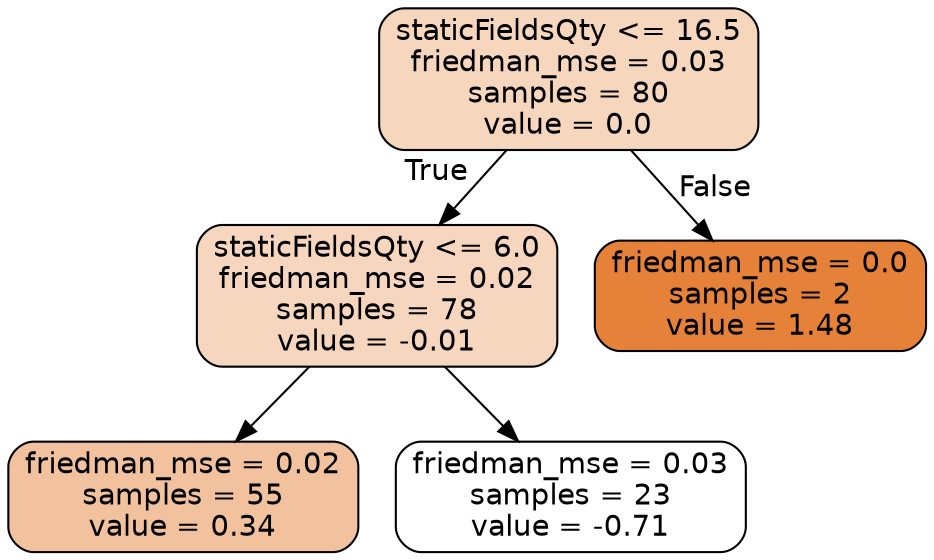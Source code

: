 digraph Tree {
node [shape=box, style="filled, rounded", color="black", fontname="helvetica"] ;
edge [fontname="helvetica"] ;
0 [label="staticFieldsQty <= 16.5\nfriedman_mse = 0.03\nsamples = 80\nvalue = 0.0", fillcolor="#f7d6be"] ;
1 [label="staticFieldsQty <= 6.0\nfriedman_mse = 0.02\nsamples = 78\nvalue = -0.01", fillcolor="#f7d6bf"] ;
0 -> 1 [labeldistance=2.5, labelangle=45, headlabel="True"] ;
3 [label="friedman_mse = 0.02\nsamples = 55\nvalue = 0.34", fillcolor="#f2c29f"] ;
1 -> 3 ;
4 [label="friedman_mse = 0.03\nsamples = 23\nvalue = -0.71", fillcolor="#ffffff"] ;
1 -> 4 ;
2 [label="friedman_mse = 0.0\nsamples = 2\nvalue = 1.48", fillcolor="#e58139"] ;
0 -> 2 [labeldistance=2.5, labelangle=-45, headlabel="False"] ;
}
